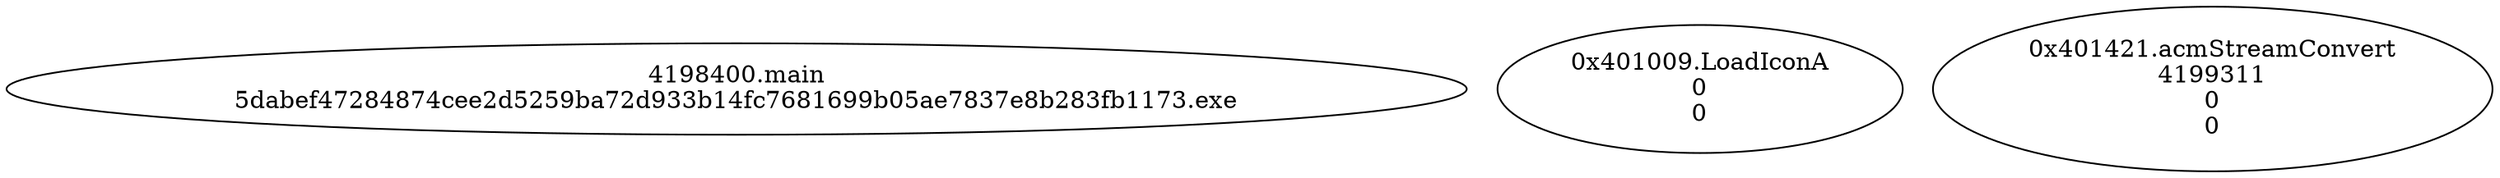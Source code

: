 // Global SCDG with merge call
digraph {
	0 [label="4198400.main
5dabef47284874cee2d5259ba72d933b14fc7681699b05ae7837e8b283fb1173.exe"]
	1 [label="0x401009.LoadIconA
0
0"]
	2 [label="0x401421.acmStreamConvert
4199311
0
0"]
}
